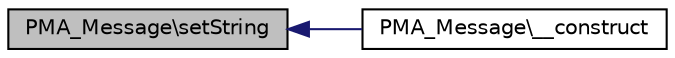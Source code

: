 digraph G
{
  edge [fontname="Helvetica",fontsize="10",labelfontname="Helvetica",labelfontsize="10"];
  node [fontname="Helvetica",fontsize="10",shape=record];
  rankdir="LR";
  Node1 [label="PMA_Message\\setString",height=0.2,width=0.4,color="black", fillcolor="grey75", style="filled" fontcolor="black"];
  Node1 -> Node2 [dir="back",color="midnightblue",fontsize="10",style="solid",fontname="Helvetica"];
  Node2 [label="PMA_Message\\__construct",height=0.2,width=0.4,color="black", fillcolor="white", style="filled",URL="$classPMA__Message.html#a4cf41ca43317c183b980fe3ea946f38d",tooltip="Constructor."];
}
